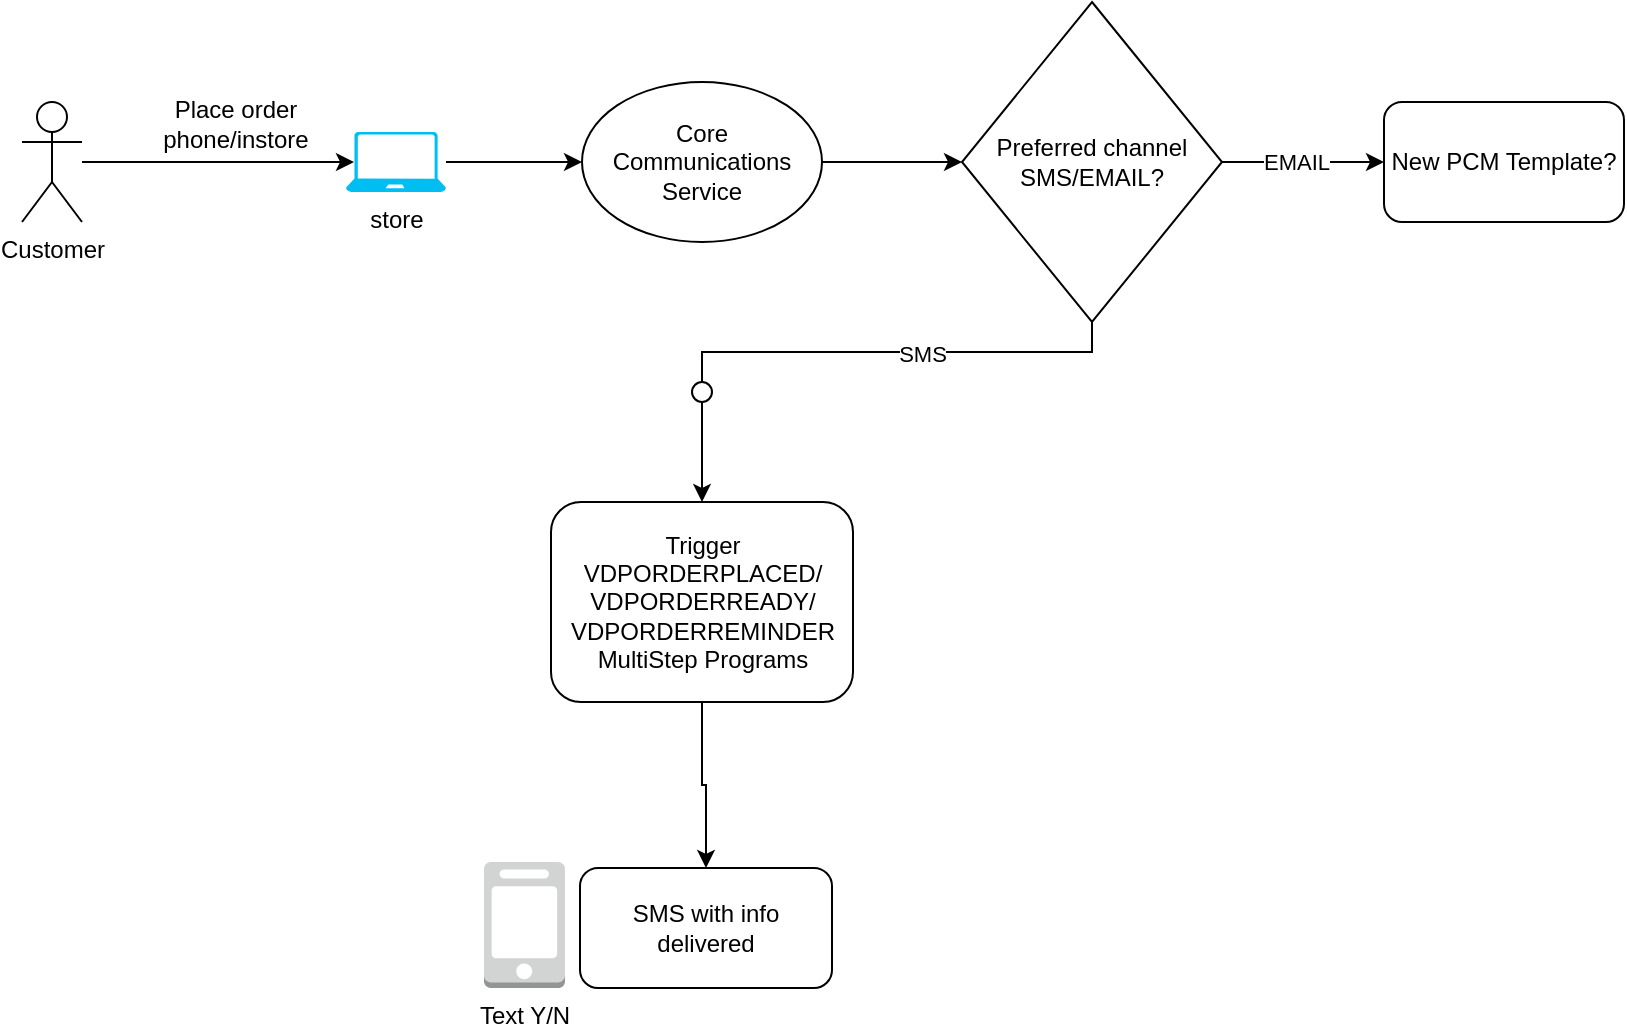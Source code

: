 <mxfile version="22.1.4" type="github">
  <diagram name="Page-1" id="bPTVf-BsiwisX3_Dfg2u">
    <mxGraphModel dx="1306" dy="830" grid="1" gridSize="10" guides="1" tooltips="1" connect="1" arrows="1" fold="1" page="1" pageScale="1" pageWidth="850" pageHeight="1100" math="0" shadow="0">
      <root>
        <mxCell id="0" />
        <mxCell id="1" parent="0" />
        <mxCell id="ZKfquur338v5OgfnKdS0-27" value="Customer" style="shape=umlActor;verticalLabelPosition=bottom;verticalAlign=top;html=1;outlineConnect=0;" parent="1" vertex="1">
          <mxGeometry x="39" y="70" width="30" height="60" as="geometry" />
        </mxCell>
        <mxCell id="dGZ3Kz2iyMmezDVCTP1Q-17" style="edgeStyle=orthogonalEdgeStyle;rounded=0;orthogonalLoop=1;jettySize=auto;html=1;entryX=0;entryY=0.5;entryDx=0;entryDy=0;" parent="1" source="ZKfquur338v5OgfnKdS0-29" target="dGZ3Kz2iyMmezDVCTP1Q-8" edge="1">
          <mxGeometry relative="1" as="geometry" />
        </mxCell>
        <mxCell id="ZKfquur338v5OgfnKdS0-29" value="store" style="verticalLabelPosition=bottom;html=1;verticalAlign=top;align=center;strokeColor=none;fillColor=#00BEF2;shape=mxgraph.azure.laptop;pointerEvents=1;" parent="1" vertex="1">
          <mxGeometry x="201" y="85" width="50" height="30" as="geometry" />
        </mxCell>
        <mxCell id="dGZ3Kz2iyMmezDVCTP1Q-4" style="edgeStyle=orthogonalEdgeStyle;rounded=0;orthogonalLoop=1;jettySize=auto;html=1;entryX=0.08;entryY=0.5;entryDx=0;entryDy=0;entryPerimeter=0;" parent="1" source="ZKfquur338v5OgfnKdS0-27" target="ZKfquur338v5OgfnKdS0-29" edge="1">
          <mxGeometry relative="1" as="geometry" />
        </mxCell>
        <mxCell id="dGZ3Kz2iyMmezDVCTP1Q-6" value="Place order phone/instore" style="text;html=1;strokeColor=none;fillColor=none;align=center;verticalAlign=middle;whiteSpace=wrap;rounded=0;" parent="1" vertex="1">
          <mxGeometry x="91" y="66" width="110" height="30" as="geometry" />
        </mxCell>
        <mxCell id="dGZ3Kz2iyMmezDVCTP1Q-19" style="edgeStyle=orthogonalEdgeStyle;rounded=0;orthogonalLoop=1;jettySize=auto;html=1;entryX=0;entryY=0.5;entryDx=0;entryDy=0;" parent="1" source="dGZ3Kz2iyMmezDVCTP1Q-8" target="dGZ3Kz2iyMmezDVCTP1Q-18" edge="1">
          <mxGeometry relative="1" as="geometry" />
        </mxCell>
        <mxCell id="dGZ3Kz2iyMmezDVCTP1Q-8" value="Core Communications Service" style="ellipse;whiteSpace=wrap;html=1;" parent="1" vertex="1">
          <mxGeometry x="319" y="60" width="120" height="80" as="geometry" />
        </mxCell>
        <mxCell id="dGZ3Kz2iyMmezDVCTP1Q-20" style="edgeStyle=orthogonalEdgeStyle;rounded=0;orthogonalLoop=1;jettySize=auto;html=1;entryX=0;entryY=0.5;entryDx=0;entryDy=0;" parent="1" source="dGZ3Kz2iyMmezDVCTP1Q-18" target="dGZ3Kz2iyMmezDVCTP1Q-26" edge="1">
          <mxGeometry relative="1" as="geometry">
            <mxPoint x="719" y="100" as="targetPoint" />
          </mxGeometry>
        </mxCell>
        <mxCell id="dGZ3Kz2iyMmezDVCTP1Q-21" value="EMAIL" style="edgeLabel;html=1;align=center;verticalAlign=middle;resizable=0;points=[];" parent="dGZ3Kz2iyMmezDVCTP1Q-20" vertex="1" connectable="0">
          <mxGeometry x="-0.1" relative="1" as="geometry">
            <mxPoint as="offset" />
          </mxGeometry>
        </mxCell>
        <mxCell id="dGZ3Kz2iyMmezDVCTP1Q-27" style="edgeStyle=elbowEdgeStyle;rounded=0;orthogonalLoop=1;jettySize=auto;html=1;elbow=vertical;endArrow=none;endFill=0;entryX=0.5;entryY=0;entryDx=0;entryDy=0;" parent="1" source="dGZ3Kz2iyMmezDVCTP1Q-18" target="dGZ3Kz2iyMmezDVCTP1Q-33" edge="1">
          <mxGeometry relative="1" as="geometry">
            <mxPoint x="340" y="230" as="targetPoint" />
          </mxGeometry>
        </mxCell>
        <mxCell id="dGZ3Kz2iyMmezDVCTP1Q-29" value="SMS" style="edgeLabel;html=1;align=center;verticalAlign=middle;resizable=0;points=[];" parent="dGZ3Kz2iyMmezDVCTP1Q-27" vertex="1" connectable="0">
          <mxGeometry x="-0.106" y="1" relative="1" as="geometry">
            <mxPoint as="offset" />
          </mxGeometry>
        </mxCell>
        <mxCell id="dGZ3Kz2iyMmezDVCTP1Q-18" value="Preferred channel SMS/EMAIL?" style="rhombus;whiteSpace=wrap;html=1;" parent="1" vertex="1">
          <mxGeometry x="509" y="20" width="130" height="160" as="geometry" />
        </mxCell>
        <mxCell id="dGZ3Kz2iyMmezDVCTP1Q-26" value="New PCM Template?" style="rounded=1;whiteSpace=wrap;html=1;" parent="1" vertex="1">
          <mxGeometry x="720" y="70" width="120" height="60" as="geometry" />
        </mxCell>
        <mxCell id="dGZ3Kz2iyMmezDVCTP1Q-35" style="edgeStyle=orthogonalEdgeStyle;rounded=0;orthogonalLoop=1;jettySize=auto;html=1;entryX=0.5;entryY=0;entryDx=0;entryDy=0;" parent="1" source="dGZ3Kz2iyMmezDVCTP1Q-33" target="dGZ3Kz2iyMmezDVCTP1Q-66" edge="1">
          <mxGeometry relative="1" as="geometry">
            <mxPoint x="270" y="270" as="targetPoint" />
          </mxGeometry>
        </mxCell>
        <mxCell id="dGZ3Kz2iyMmezDVCTP1Q-33" value="" style="ellipse;whiteSpace=wrap;html=1;aspect=fixed;" parent="1" vertex="1">
          <mxGeometry x="374" y="210" width="10" height="10" as="geometry" />
        </mxCell>
        <mxCell id="IDrXpEvBNyQhURU5iW4B-1" style="edgeStyle=orthogonalEdgeStyle;rounded=0;orthogonalLoop=1;jettySize=auto;html=1;entryX=0.5;entryY=0;entryDx=0;entryDy=0;" edge="1" parent="1" source="dGZ3Kz2iyMmezDVCTP1Q-66" target="dGZ3Kz2iyMmezDVCTP1Q-70">
          <mxGeometry relative="1" as="geometry" />
        </mxCell>
        <mxCell id="dGZ3Kz2iyMmezDVCTP1Q-66" value="Trigger VDPORDERPLACED/&lt;br&gt;VDPORDERREADY/&lt;br&gt;VDPORDERREMINDER&lt;br&gt;MultiStep Programs" style="rounded=1;whiteSpace=wrap;html=1;" parent="1" vertex="1">
          <mxGeometry x="303.5" y="270" width="151" height="100" as="geometry" />
        </mxCell>
        <mxCell id="dGZ3Kz2iyMmezDVCTP1Q-71" value="" style="group" parent="1" vertex="1" connectable="0">
          <mxGeometry x="270" y="450" width="174" height="63" as="geometry" />
        </mxCell>
        <mxCell id="dGZ3Kz2iyMmezDVCTP1Q-69" value="Text Y/N" style="outlineConnect=0;dashed=0;verticalLabelPosition=bottom;verticalAlign=top;align=center;html=1;shape=mxgraph.aws3.mobile_client;fillColor=#D2D3D3;gradientColor=none;" parent="dGZ3Kz2iyMmezDVCTP1Q-71" vertex="1">
          <mxGeometry width="40.5" height="63" as="geometry" />
        </mxCell>
        <mxCell id="dGZ3Kz2iyMmezDVCTP1Q-70" value="SMS with info delivered" style="rounded=1;whiteSpace=wrap;html=1;" parent="dGZ3Kz2iyMmezDVCTP1Q-71" vertex="1">
          <mxGeometry x="48" y="3" width="126" height="60" as="geometry" />
        </mxCell>
      </root>
    </mxGraphModel>
  </diagram>
</mxfile>
